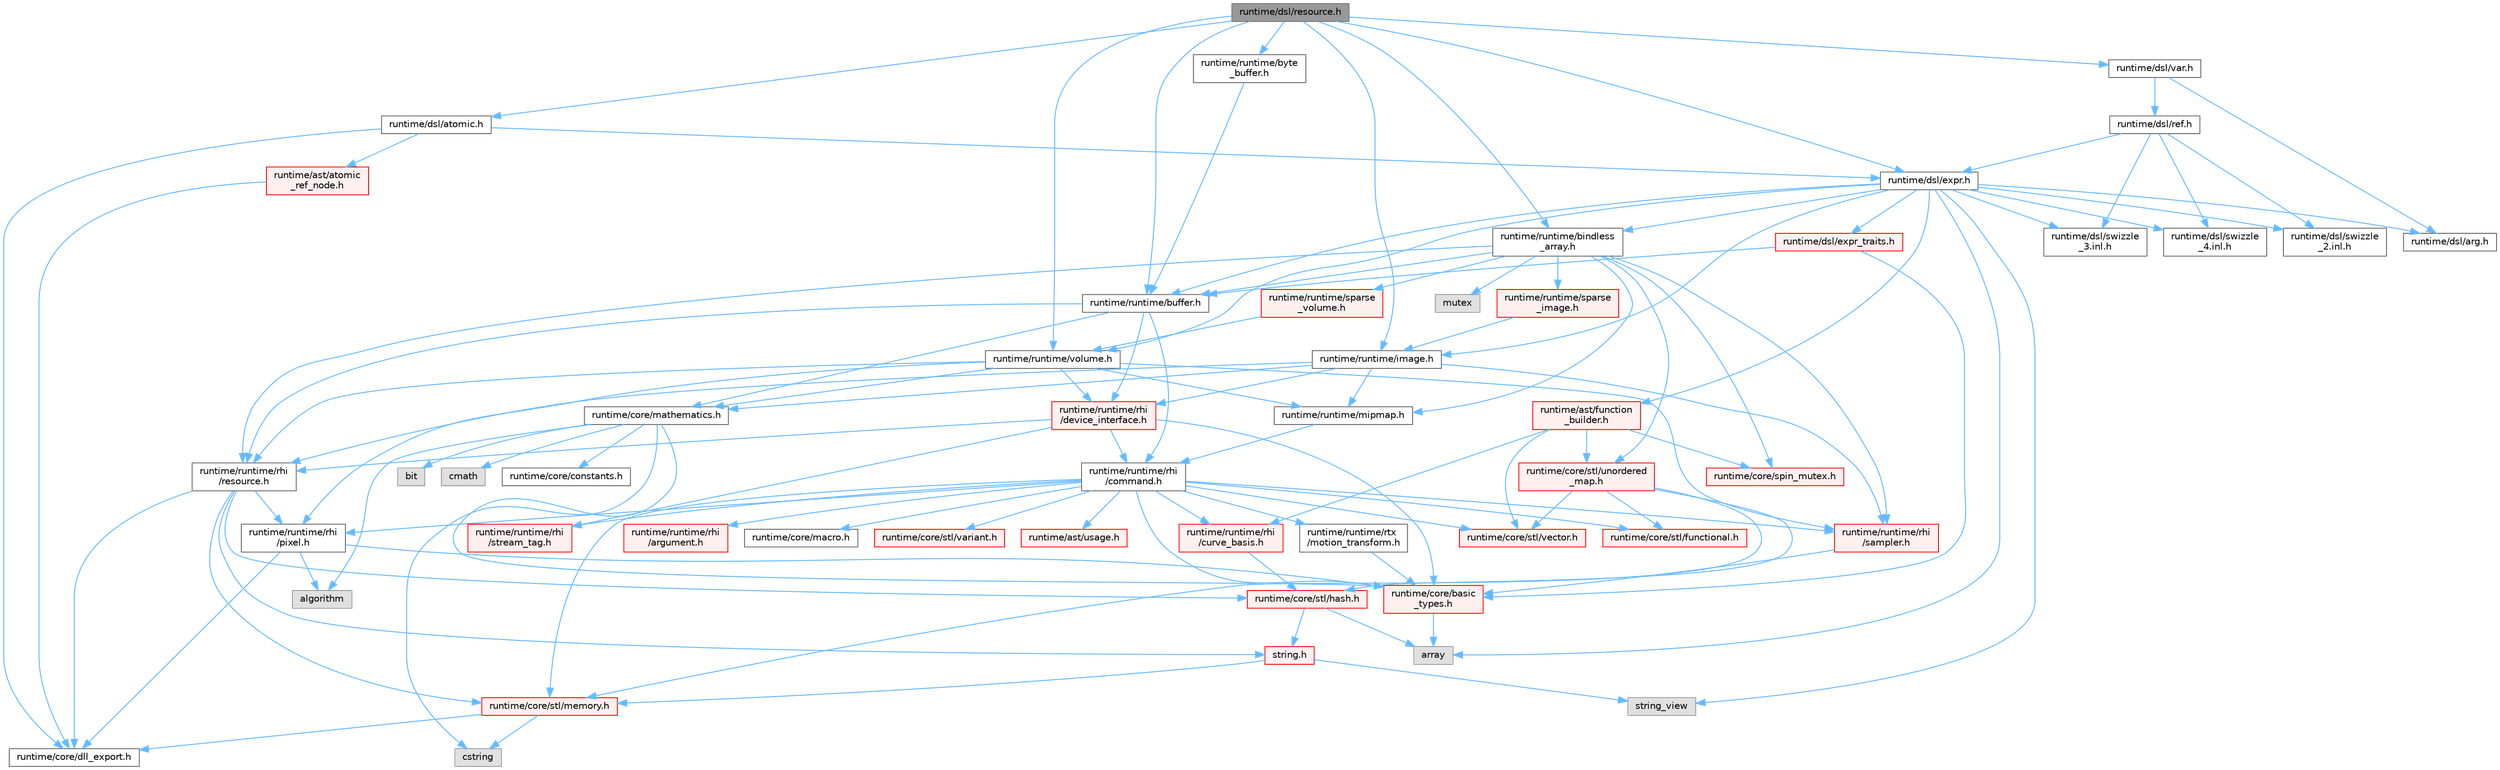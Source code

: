 digraph "runtime/dsl/resource.h"
{
 // LATEX_PDF_SIZE
  bgcolor="transparent";
  edge [fontname=Helvetica,fontsize=10,labelfontname=Helvetica,labelfontsize=10];
  node [fontname=Helvetica,fontsize=10,shape=box,height=0.2,width=0.4];
  Node1 [id="Node000001",label="runtime/dsl/resource.h",height=0.2,width=0.4,color="gray40", fillcolor="grey60", style="filled", fontcolor="black",tooltip=" "];
  Node1 -> Node2 [id="edge1_Node000001_Node000002",color="steelblue1",style="solid",tooltip=" "];
  Node2 [id="Node000002",label="runtime/runtime/buffer.h",height=0.2,width=0.4,color="grey40", fillcolor="white", style="filled",URL="$buffer_8h.html",tooltip=" "];
  Node2 -> Node3 [id="edge2_Node000002_Node000003",color="steelblue1",style="solid",tooltip=" "];
  Node3 [id="Node000003",label="runtime/core/mathematics.h",height=0.2,width=0.4,color="grey40", fillcolor="white", style="filled",URL="$mathematics_8h.html",tooltip=" "];
  Node3 -> Node4 [id="edge3_Node000003_Node000004",color="steelblue1",style="solid",tooltip=" "];
  Node4 [id="Node000004",label="bit",height=0.2,width=0.4,color="grey60", fillcolor="#E0E0E0", style="filled",tooltip=" "];
  Node3 -> Node5 [id="edge4_Node000003_Node000005",color="steelblue1",style="solid",tooltip=" "];
  Node5 [id="Node000005",label="cmath",height=0.2,width=0.4,color="grey60", fillcolor="#E0E0E0", style="filled",tooltip=" "];
  Node3 -> Node6 [id="edge5_Node000003_Node000006",color="steelblue1",style="solid",tooltip=" "];
  Node6 [id="Node000006",label="cstring",height=0.2,width=0.4,color="grey60", fillcolor="#E0E0E0", style="filled",tooltip=" "];
  Node3 -> Node7 [id="edge6_Node000003_Node000007",color="steelblue1",style="solid",tooltip=" "];
  Node7 [id="Node000007",label="algorithm",height=0.2,width=0.4,color="grey60", fillcolor="#E0E0E0", style="filled",tooltip=" "];
  Node3 -> Node8 [id="edge7_Node000003_Node000008",color="steelblue1",style="solid",tooltip=" "];
  Node8 [id="Node000008",label="runtime/core/basic\l_types.h",height=0.2,width=0.4,color="red", fillcolor="#FFF0F0", style="filled",URL="$basic__types_8h.html",tooltip=" "];
  Node8 -> Node10 [id="edge8_Node000008_Node000010",color="steelblue1",style="solid",tooltip=" "];
  Node10 [id="Node000010",label="array",height=0.2,width=0.4,color="grey60", fillcolor="#E0E0E0", style="filled",tooltip=" "];
  Node3 -> Node27 [id="edge9_Node000003_Node000027",color="steelblue1",style="solid",tooltip=" "];
  Node27 [id="Node000027",label="runtime/core/constants.h",height=0.2,width=0.4,color="grey40", fillcolor="white", style="filled",URL="$constants_8h.html",tooltip=" "];
  Node2 -> Node28 [id="edge10_Node000002_Node000028",color="steelblue1",style="solid",tooltip=" "];
  Node28 [id="Node000028",label="runtime/runtime/rhi\l/command.h",height=0.2,width=0.4,color="grey40", fillcolor="white", style="filled",URL="$command_8h.html",tooltip=" "];
  Node28 -> Node29 [id="edge11_Node000028_Node000029",color="steelblue1",style="solid",tooltip=" "];
  Node29 [id="Node000029",label="runtime/core/macro.h",height=0.2,width=0.4,color="grey40", fillcolor="white", style="filled",URL="$macro_8h.html",tooltip=" "];
  Node28 -> Node8 [id="edge12_Node000028_Node000008",color="steelblue1",style="solid",tooltip=" "];
  Node28 -> Node30 [id="edge13_Node000028_Node000030",color="steelblue1",style="solid",tooltip=" "];
  Node30 [id="Node000030",label="runtime/core/stl/vector.h",height=0.2,width=0.4,color="red", fillcolor="#FFF0F0", style="filled",URL="$core_2stl_2vector_8h.html",tooltip=" "];
  Node28 -> Node59 [id="edge14_Node000028_Node000059",color="steelblue1",style="solid",tooltip=" "];
  Node59 [id="Node000059",label="runtime/core/stl/memory.h",height=0.2,width=0.4,color="red", fillcolor="#FFF0F0", style="filled",URL="$core_2stl_2memory_8h.html",tooltip=" "];
  Node59 -> Node6 [id="edge15_Node000059_Node000006",color="steelblue1",style="solid",tooltip=" "];
  Node59 -> Node13 [id="edge16_Node000059_Node000013",color="steelblue1",style="solid",tooltip=" "];
  Node13 [id="Node000013",label="runtime/core/dll_export.h",height=0.2,width=0.4,color="grey40", fillcolor="white", style="filled",URL="$dll__export_8h.html",tooltip=" "];
  Node28 -> Node178 [id="edge17_Node000028_Node000178",color="steelblue1",style="solid",tooltip=" "];
  Node178 [id="Node000178",label="runtime/core/stl/variant.h",height=0.2,width=0.4,color="red", fillcolor="#FFF0F0", style="filled",URL="$core_2stl_2variant_8h.html",tooltip=" "];
  Node28 -> Node184 [id="edge18_Node000028_Node000184",color="steelblue1",style="solid",tooltip=" "];
  Node184 [id="Node000184",label="runtime/core/stl/functional.h",height=0.2,width=0.4,color="red", fillcolor="#FFF0F0", style="filled",URL="$core_2stl_2functional_8h.html",tooltip=" "];
  Node28 -> Node187 [id="edge19_Node000028_Node000187",color="steelblue1",style="solid",tooltip=" "];
  Node187 [id="Node000187",label="runtime/ast/usage.h",height=0.2,width=0.4,color="red", fillcolor="#FFF0F0", style="filled",URL="$usage_8h.html",tooltip=" "];
  Node28 -> Node188 [id="edge20_Node000028_Node000188",color="steelblue1",style="solid",tooltip=" "];
  Node188 [id="Node000188",label="runtime/runtime/rhi\l/pixel.h",height=0.2,width=0.4,color="grey40", fillcolor="white", style="filled",URL="$pixel_8h.html",tooltip=" "];
  Node188 -> Node7 [id="edge21_Node000188_Node000007",color="steelblue1",style="solid",tooltip=" "];
  Node188 -> Node13 [id="edge22_Node000188_Node000013",color="steelblue1",style="solid",tooltip=" "];
  Node188 -> Node8 [id="edge23_Node000188_Node000008",color="steelblue1",style="solid",tooltip=" "];
  Node28 -> Node189 [id="edge24_Node000028_Node000189",color="steelblue1",style="solid",tooltip=" "];
  Node189 [id="Node000189",label="runtime/runtime/rhi\l/stream_tag.h",height=0.2,width=0.4,color="red", fillcolor="#FFF0F0", style="filled",URL="$stream__tag_8h.html",tooltip=" "];
  Node28 -> Node190 [id="edge25_Node000028_Node000190",color="steelblue1",style="solid",tooltip=" "];
  Node190 [id="Node000190",label="runtime/runtime/rhi\l/sampler.h",height=0.2,width=0.4,color="red", fillcolor="#FFF0F0", style="filled",URL="$sampler_8h.html",tooltip=" "];
  Node190 -> Node8 [id="edge26_Node000190_Node000008",color="steelblue1",style="solid",tooltip=" "];
  Node28 -> Node191 [id="edge27_Node000028_Node000191",color="steelblue1",style="solid",tooltip=" "];
  Node191 [id="Node000191",label="runtime/runtime/rhi\l/argument.h",height=0.2,width=0.4,color="red", fillcolor="#FFF0F0", style="filled",URL="$argument_8h.html",tooltip=" "];
  Node28 -> Node192 [id="edge28_Node000028_Node000192",color="steelblue1",style="solid",tooltip=" "];
  Node192 [id="Node000192",label="runtime/runtime/rhi\l/curve_basis.h",height=0.2,width=0.4,color="red", fillcolor="#FFF0F0", style="filled",URL="$curve__basis_8h.html",tooltip=" "];
  Node192 -> Node194 [id="edge29_Node000192_Node000194",color="steelblue1",style="solid",tooltip=" "];
  Node194 [id="Node000194",label="runtime/core/stl/hash.h",height=0.2,width=0.4,color="red", fillcolor="#FFF0F0", style="filled",URL="$hash_8h.html",tooltip=" "];
  Node194 -> Node10 [id="edge30_Node000194_Node000010",color="steelblue1",style="solid",tooltip=" "];
  Node194 -> Node56 [id="edge31_Node000194_Node000056",color="steelblue1",style="solid",tooltip=" "];
  Node56 [id="Node000056",label="string.h",height=0.2,width=0.4,color="red", fillcolor="#FFF0F0", style="filled",URL="$string_8h.html",tooltip=" "];
  Node56 -> Node58 [id="edge32_Node000056_Node000058",color="steelblue1",style="solid",tooltip=" "];
  Node58 [id="Node000058",label="string_view",height=0.2,width=0.4,color="grey60", fillcolor="#E0E0E0", style="filled",tooltip=" "];
  Node56 -> Node59 [id="edge33_Node000056_Node000059",color="steelblue1",style="solid",tooltip=" "];
  Node28 -> Node195 [id="edge34_Node000028_Node000195",color="steelblue1",style="solid",tooltip=" "];
  Node195 [id="Node000195",label="runtime/runtime/rtx\l/motion_transform.h",height=0.2,width=0.4,color="grey40", fillcolor="white", style="filled",URL="$motion__transform_8h.html",tooltip=" "];
  Node195 -> Node8 [id="edge35_Node000195_Node000008",color="steelblue1",style="solid",tooltip=" "];
  Node2 -> Node196 [id="edge36_Node000002_Node000196",color="steelblue1",style="solid",tooltip=" "];
  Node196 [id="Node000196",label="runtime/runtime/rhi\l/resource.h",height=0.2,width=0.4,color="grey40", fillcolor="white", style="filled",URL="$runtime_2rhi_2resource_8h.html",tooltip=" "];
  Node196 -> Node13 [id="edge37_Node000196_Node000013",color="steelblue1",style="solid",tooltip=" "];
  Node196 -> Node59 [id="edge38_Node000196_Node000059",color="steelblue1",style="solid",tooltip=" "];
  Node196 -> Node56 [id="edge39_Node000196_Node000056",color="steelblue1",style="solid",tooltip=" "];
  Node196 -> Node194 [id="edge40_Node000196_Node000194",color="steelblue1",style="solid",tooltip=" "];
  Node196 -> Node188 [id="edge41_Node000196_Node000188",color="steelblue1",style="solid",tooltip=" "];
  Node2 -> Node197 [id="edge42_Node000002_Node000197",color="steelblue1",style="solid",tooltip=" "];
  Node197 [id="Node000197",label="runtime/runtime/rhi\l/device_interface.h",height=0.2,width=0.4,color="red", fillcolor="#FFF0F0", style="filled",URL="$device__interface_8h.html",tooltip=" "];
  Node197 -> Node8 [id="edge43_Node000197_Node000008",color="steelblue1",style="solid",tooltip=" "];
  Node197 -> Node196 [id="edge44_Node000197_Node000196",color="steelblue1",style="solid",tooltip=" "];
  Node197 -> Node189 [id="edge45_Node000197_Node000189",color="steelblue1",style="solid",tooltip=" "];
  Node197 -> Node28 [id="edge46_Node000197_Node000028",color="steelblue1",style="solid",tooltip=" "];
  Node1 -> Node215 [id="edge47_Node000001_Node000215",color="steelblue1",style="solid",tooltip=" "];
  Node215 [id="Node000215",label="runtime/runtime/byte\l_buffer.h",height=0.2,width=0.4,color="grey40", fillcolor="white", style="filled",URL="$byte__buffer_8h.html",tooltip=" "];
  Node215 -> Node2 [id="edge48_Node000215_Node000002",color="steelblue1",style="solid",tooltip=" "];
  Node1 -> Node216 [id="edge49_Node000001_Node000216",color="steelblue1",style="solid",tooltip=" "];
  Node216 [id="Node000216",label="runtime/runtime/image.h",height=0.2,width=0.4,color="grey40", fillcolor="white", style="filled",URL="$image_8h.html",tooltip=" "];
  Node216 -> Node3 [id="edge50_Node000216_Node000003",color="steelblue1",style="solid",tooltip=" "];
  Node216 -> Node196 [id="edge51_Node000216_Node000196",color="steelblue1",style="solid",tooltip=" "];
  Node216 -> Node217 [id="edge52_Node000216_Node000217",color="steelblue1",style="solid",tooltip=" "];
  Node217 [id="Node000217",label="runtime/runtime/mipmap.h",height=0.2,width=0.4,color="grey40", fillcolor="white", style="filled",URL="$mipmap_8h.html",tooltip=" "];
  Node217 -> Node28 [id="edge53_Node000217_Node000028",color="steelblue1",style="solid",tooltip=" "];
  Node216 -> Node190 [id="edge54_Node000216_Node000190",color="steelblue1",style="solid",tooltip=" "];
  Node216 -> Node197 [id="edge55_Node000216_Node000197",color="steelblue1",style="solid",tooltip=" "];
  Node1 -> Node218 [id="edge56_Node000001_Node000218",color="steelblue1",style="solid",tooltip=" "];
  Node218 [id="Node000218",label="runtime/runtime/volume.h",height=0.2,width=0.4,color="grey40", fillcolor="white", style="filled",URL="$volume_8h.html",tooltip=" "];
  Node218 -> Node3 [id="edge57_Node000218_Node000003",color="steelblue1",style="solid",tooltip=" "];
  Node218 -> Node188 [id="edge58_Node000218_Node000188",color="steelblue1",style="solid",tooltip=" "];
  Node218 -> Node196 [id="edge59_Node000218_Node000196",color="steelblue1",style="solid",tooltip=" "];
  Node218 -> Node217 [id="edge60_Node000218_Node000217",color="steelblue1",style="solid",tooltip=" "];
  Node218 -> Node190 [id="edge61_Node000218_Node000190",color="steelblue1",style="solid",tooltip=" "];
  Node218 -> Node197 [id="edge62_Node000218_Node000197",color="steelblue1",style="solid",tooltip=" "];
  Node1 -> Node219 [id="edge63_Node000001_Node000219",color="steelblue1",style="solid",tooltip=" "];
  Node219 [id="Node000219",label="runtime/runtime/bindless\l_array.h",height=0.2,width=0.4,color="grey40", fillcolor="white", style="filled",URL="$bindless__array_8h.html",tooltip=" "];
  Node219 -> Node220 [id="edge64_Node000219_Node000220",color="steelblue1",style="solid",tooltip=" "];
  Node220 [id="Node000220",label="mutex",height=0.2,width=0.4,color="grey60", fillcolor="#E0E0E0", style="filled",tooltip=" "];
  Node219 -> Node221 [id="edge65_Node000219_Node000221",color="steelblue1",style="solid",tooltip=" "];
  Node221 [id="Node000221",label="runtime/core/stl/unordered\l_map.h",height=0.2,width=0.4,color="red", fillcolor="#FFF0F0", style="filled",URL="$core_2stl_2unordered__map_8h.html",tooltip=" "];
  Node221 -> Node59 [id="edge66_Node000221_Node000059",color="steelblue1",style="solid",tooltip=" "];
  Node221 -> Node30 [id="edge67_Node000221_Node000030",color="steelblue1",style="solid",tooltip=" "];
  Node221 -> Node184 [id="edge68_Node000221_Node000184",color="steelblue1",style="solid",tooltip=" "];
  Node221 -> Node194 [id="edge69_Node000221_Node000194",color="steelblue1",style="solid",tooltip=" "];
  Node219 -> Node223 [id="edge70_Node000219_Node000223",color="steelblue1",style="solid",tooltip=" "];
  Node223 [id="Node000223",label="runtime/core/spin_mutex.h",height=0.2,width=0.4,color="red", fillcolor="#FFF0F0", style="filled",URL="$spin__mutex_8h.html",tooltip=" "];
  Node219 -> Node190 [id="edge71_Node000219_Node000190",color="steelblue1",style="solid",tooltip=" "];
  Node219 -> Node217 [id="edge72_Node000219_Node000217",color="steelblue1",style="solid",tooltip=" "];
  Node219 -> Node196 [id="edge73_Node000219_Node000196",color="steelblue1",style="solid",tooltip=" "];
  Node219 -> Node2 [id="edge74_Node000219_Node000002",color="steelblue1",style="solid",tooltip=" "];
  Node219 -> Node225 [id="edge75_Node000219_Node000225",color="steelblue1",style="solid",tooltip=" "];
  Node225 [id="Node000225",label="runtime/runtime/sparse\l_image.h",height=0.2,width=0.4,color="red", fillcolor="#FFF0F0", style="filled",URL="$sparse__image_8h.html",tooltip=" "];
  Node225 -> Node216 [id="edge76_Node000225_Node000216",color="steelblue1",style="solid",tooltip=" "];
  Node219 -> Node229 [id="edge77_Node000219_Node000229",color="steelblue1",style="solid",tooltip=" "];
  Node229 [id="Node000229",label="runtime/runtime/sparse\l_volume.h",height=0.2,width=0.4,color="red", fillcolor="#FFF0F0", style="filled",URL="$sparse__volume_8h.html",tooltip=" "];
  Node229 -> Node218 [id="edge78_Node000229_Node000218",color="steelblue1",style="solid",tooltip=" "];
  Node1 -> Node230 [id="edge79_Node000001_Node000230",color="steelblue1",style="solid",tooltip=" "];
  Node230 [id="Node000230",label="runtime/dsl/expr.h",height=0.2,width=0.4,color="grey40", fillcolor="white", style="filled",URL="$expr_8h.html",tooltip=" "];
  Node230 -> Node10 [id="edge80_Node000230_Node000010",color="steelblue1",style="solid",tooltip=" "];
  Node230 -> Node58 [id="edge81_Node000230_Node000058",color="steelblue1",style="solid",tooltip=" "];
  Node230 -> Node216 [id="edge82_Node000230_Node000216",color="steelblue1",style="solid",tooltip=" "];
  Node230 -> Node218 [id="edge83_Node000230_Node000218",color="steelblue1",style="solid",tooltip=" "];
  Node230 -> Node2 [id="edge84_Node000230_Node000002",color="steelblue1",style="solid",tooltip=" "];
  Node230 -> Node219 [id="edge85_Node000230_Node000219",color="steelblue1",style="solid",tooltip=" "];
  Node230 -> Node231 [id="edge86_Node000230_Node000231",color="steelblue1",style="solid",tooltip=" "];
  Node231 [id="Node000231",label="runtime/ast/function\l_builder.h",height=0.2,width=0.4,color="red", fillcolor="#FFF0F0", style="filled",URL="$function__builder_8h.html",tooltip=" "];
  Node231 -> Node30 [id="edge87_Node000231_Node000030",color="steelblue1",style="solid",tooltip=" "];
  Node231 -> Node223 [id="edge88_Node000231_Node000223",color="steelblue1",style="solid",tooltip=" "];
  Node231 -> Node221 [id="edge89_Node000231_Node000221",color="steelblue1",style="solid",tooltip=" "];
  Node231 -> Node192 [id="edge90_Node000231_Node000192",color="steelblue1",style="solid",tooltip=" "];
  Node230 -> Node236 [id="edge91_Node000230_Node000236",color="steelblue1",style="solid",tooltip=" "];
  Node236 [id="Node000236",label="runtime/dsl/expr_traits.h",height=0.2,width=0.4,color="red", fillcolor="#FFF0F0", style="filled",URL="$expr__traits_8h.html",tooltip=" "];
  Node236 -> Node8 [id="edge92_Node000236_Node000008",color="steelblue1",style="solid",tooltip=" "];
  Node236 -> Node2 [id="edge93_Node000236_Node000002",color="steelblue1",style="solid",tooltip=" "];
  Node230 -> Node238 [id="edge94_Node000230_Node000238",color="steelblue1",style="solid",tooltip=" "];
  Node238 [id="Node000238",label="runtime/dsl/arg.h",height=0.2,width=0.4,color="grey40", fillcolor="white", style="filled",URL="$arg_8h.html",tooltip=" "];
  Node230 -> Node239 [id="edge95_Node000230_Node000239",color="steelblue1",style="solid",tooltip=" "];
  Node239 [id="Node000239",label="runtime/dsl/swizzle\l_2.inl.h",height=0.2,width=0.4,color="grey40", fillcolor="white", style="filled",URL="$dsl_2swizzle__2_8inl_8h.html",tooltip=" "];
  Node230 -> Node240 [id="edge96_Node000230_Node000240",color="steelblue1",style="solid",tooltip=" "];
  Node240 [id="Node000240",label="runtime/dsl/swizzle\l_3.inl.h",height=0.2,width=0.4,color="grey40", fillcolor="white", style="filled",URL="$dsl_2swizzle__3_8inl_8h.html",tooltip=" "];
  Node230 -> Node241 [id="edge97_Node000230_Node000241",color="steelblue1",style="solid",tooltip=" "];
  Node241 [id="Node000241",label="runtime/dsl/swizzle\l_4.inl.h",height=0.2,width=0.4,color="grey40", fillcolor="white", style="filled",URL="$dsl_2swizzle__4_8inl_8h.html",tooltip=" "];
  Node1 -> Node242 [id="edge98_Node000001_Node000242",color="steelblue1",style="solid",tooltip=" "];
  Node242 [id="Node000242",label="runtime/dsl/var.h",height=0.2,width=0.4,color="grey40", fillcolor="white", style="filled",URL="$var_8h.html",tooltip=" "];
  Node242 -> Node243 [id="edge99_Node000242_Node000243",color="steelblue1",style="solid",tooltip=" "];
  Node243 [id="Node000243",label="runtime/dsl/ref.h",height=0.2,width=0.4,color="grey40", fillcolor="white", style="filled",URL="$ref_8h.html",tooltip=" "];
  Node243 -> Node230 [id="edge100_Node000243_Node000230",color="steelblue1",style="solid",tooltip=" "];
  Node243 -> Node239 [id="edge101_Node000243_Node000239",color="steelblue1",style="solid",tooltip=" "];
  Node243 -> Node240 [id="edge102_Node000243_Node000240",color="steelblue1",style="solid",tooltip=" "];
  Node243 -> Node241 [id="edge103_Node000243_Node000241",color="steelblue1",style="solid",tooltip=" "];
  Node242 -> Node238 [id="edge104_Node000242_Node000238",color="steelblue1",style="solid",tooltip=" "];
  Node1 -> Node244 [id="edge105_Node000001_Node000244",color="steelblue1",style="solid",tooltip=" "];
  Node244 [id="Node000244",label="runtime/dsl/atomic.h",height=0.2,width=0.4,color="grey40", fillcolor="white", style="filled",URL="$dsl_2atomic_8h.html",tooltip=" "];
  Node244 -> Node13 [id="edge106_Node000244_Node000013",color="steelblue1",style="solid",tooltip=" "];
  Node244 -> Node245 [id="edge107_Node000244_Node000245",color="steelblue1",style="solid",tooltip=" "];
  Node245 [id="Node000245",label="runtime/ast/atomic\l_ref_node.h",height=0.2,width=0.4,color="red", fillcolor="#FFF0F0", style="filled",URL="$atomic__ref__node_8h.html",tooltip=" "];
  Node245 -> Node13 [id="edge108_Node000245_Node000013",color="steelblue1",style="solid",tooltip=" "];
  Node244 -> Node230 [id="edge109_Node000244_Node000230",color="steelblue1",style="solid",tooltip=" "];
}
